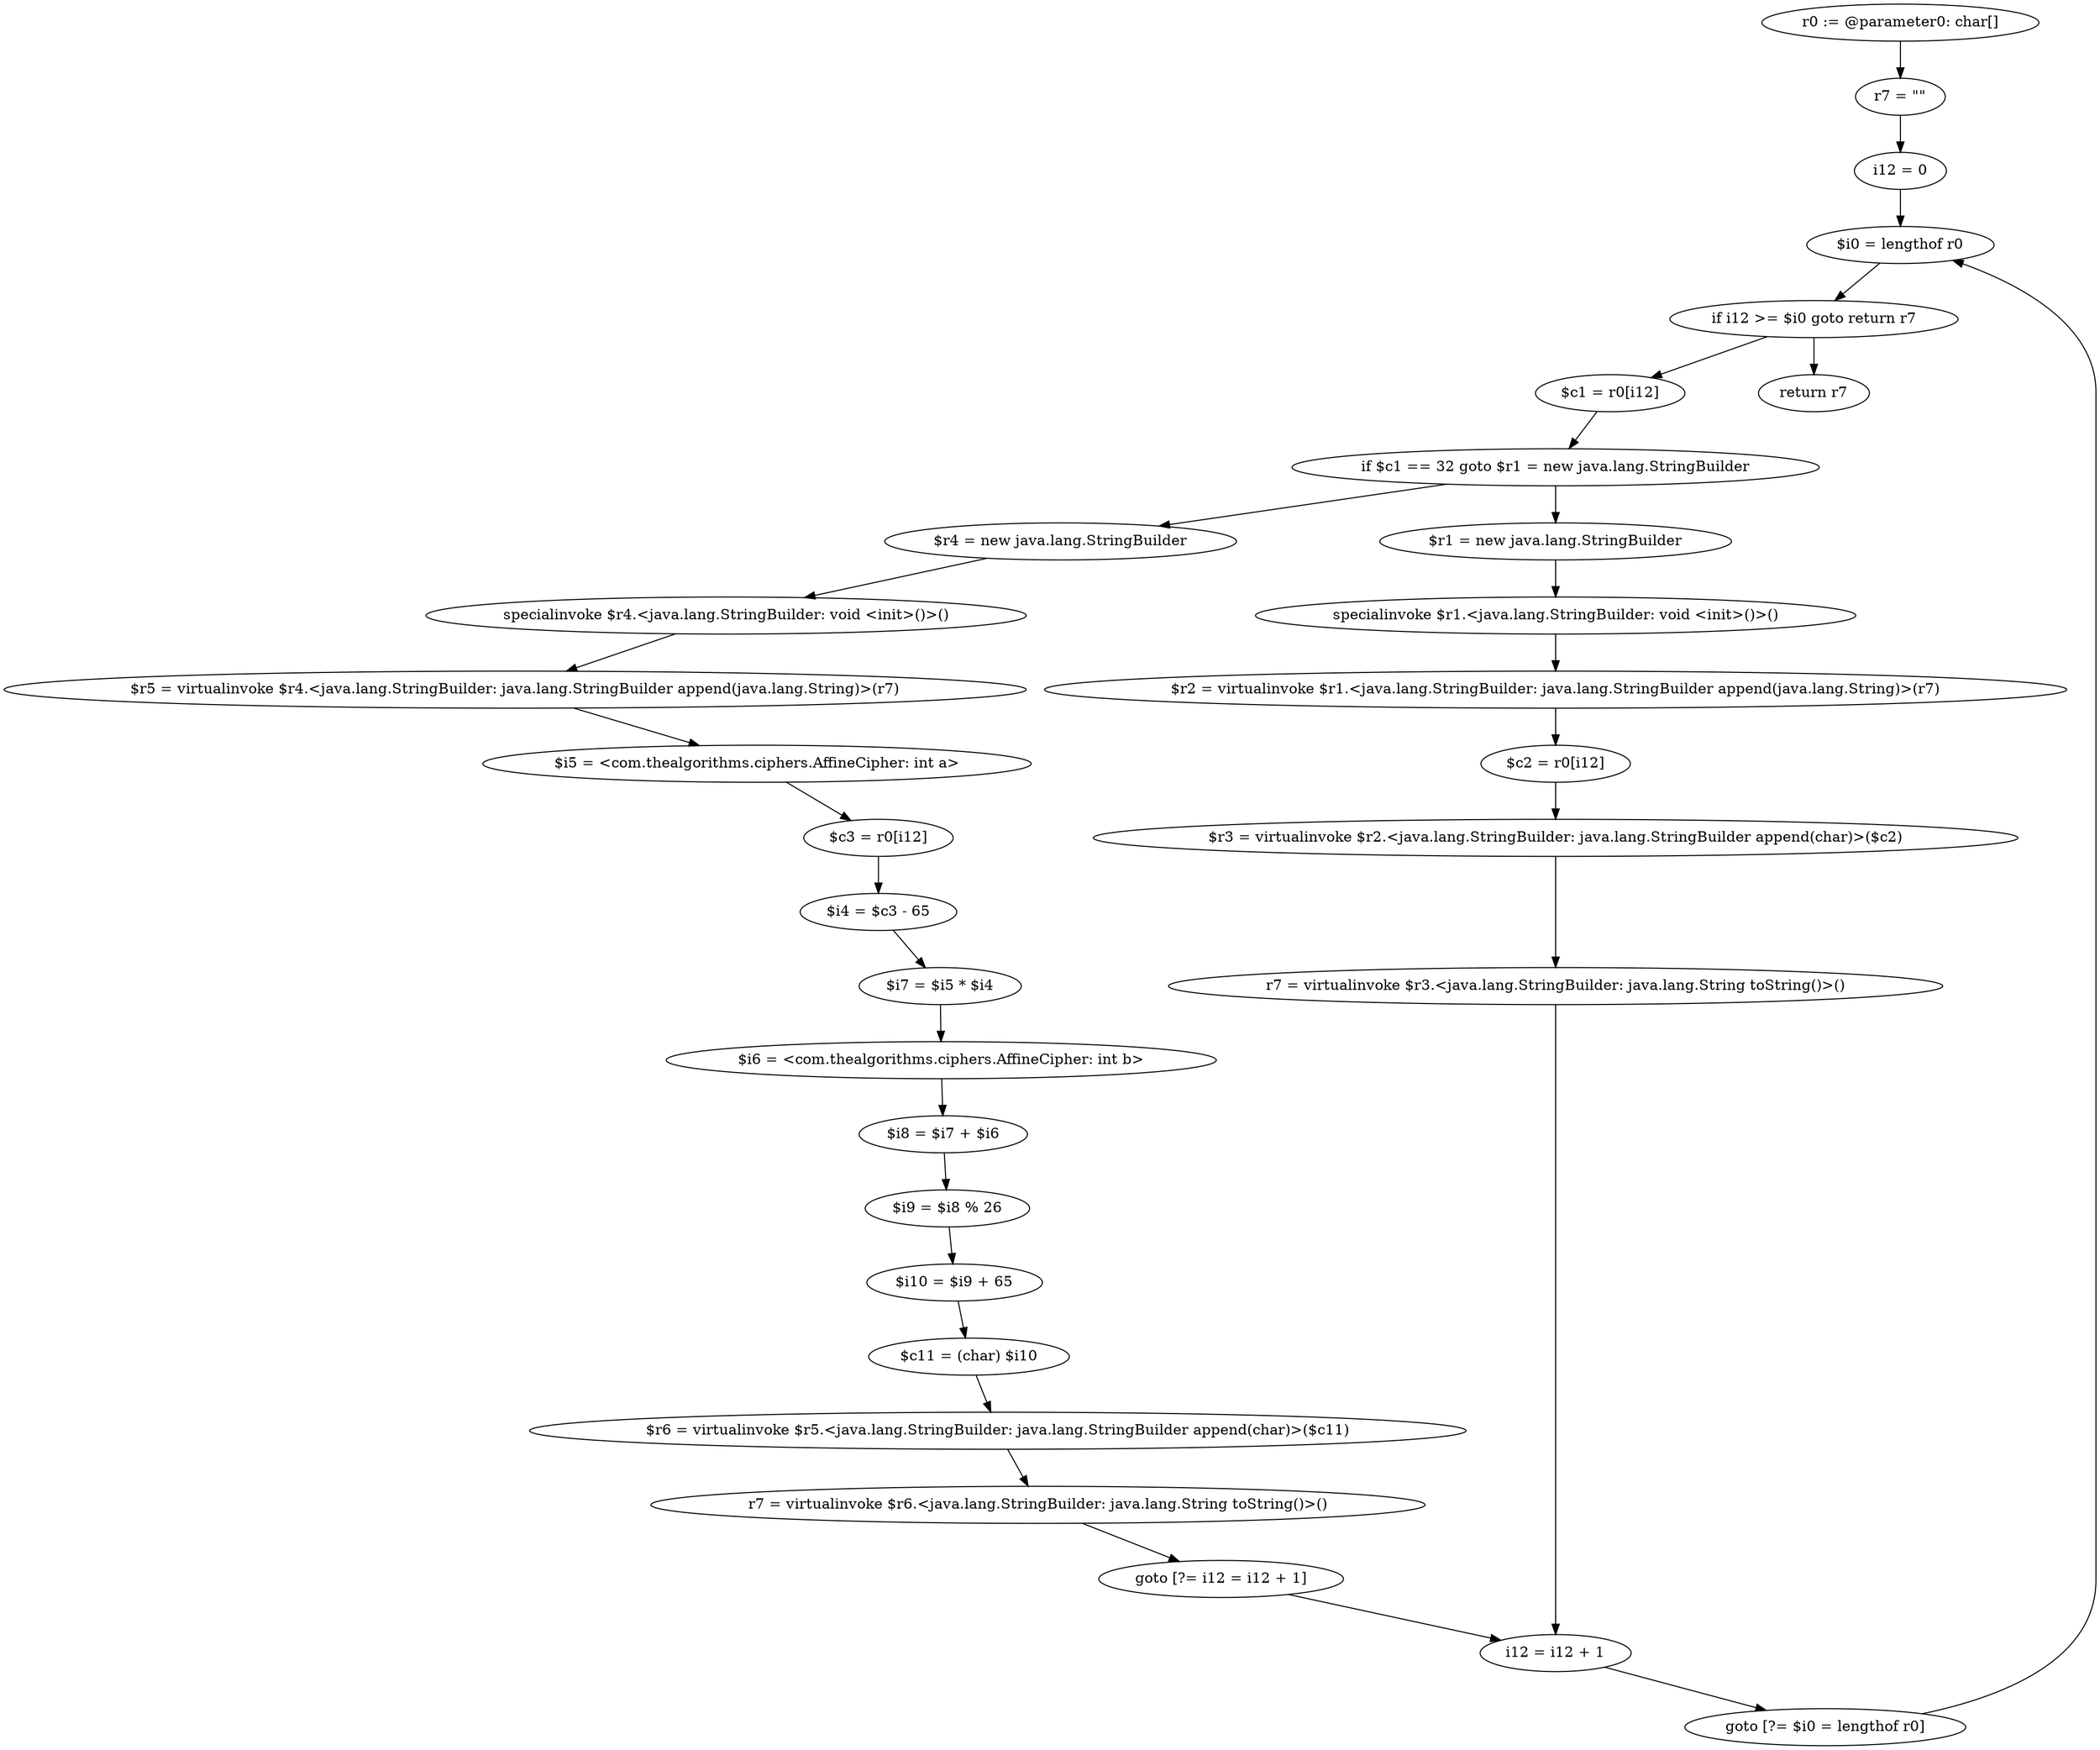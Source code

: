 digraph "unitGraph" {
    "r0 := @parameter0: char[]"
    "r7 = \"\""
    "i12 = 0"
    "$i0 = lengthof r0"
    "if i12 >= $i0 goto return r7"
    "$c1 = r0[i12]"
    "if $c1 == 32 goto $r1 = new java.lang.StringBuilder"
    "$r4 = new java.lang.StringBuilder"
    "specialinvoke $r4.<java.lang.StringBuilder: void <init>()>()"
    "$r5 = virtualinvoke $r4.<java.lang.StringBuilder: java.lang.StringBuilder append(java.lang.String)>(r7)"
    "$i5 = <com.thealgorithms.ciphers.AffineCipher: int a>"
    "$c3 = r0[i12]"
    "$i4 = $c3 - 65"
    "$i7 = $i5 * $i4"
    "$i6 = <com.thealgorithms.ciphers.AffineCipher: int b>"
    "$i8 = $i7 + $i6"
    "$i9 = $i8 % 26"
    "$i10 = $i9 + 65"
    "$c11 = (char) $i10"
    "$r6 = virtualinvoke $r5.<java.lang.StringBuilder: java.lang.StringBuilder append(char)>($c11)"
    "r7 = virtualinvoke $r6.<java.lang.StringBuilder: java.lang.String toString()>()"
    "goto [?= i12 = i12 + 1]"
    "$r1 = new java.lang.StringBuilder"
    "specialinvoke $r1.<java.lang.StringBuilder: void <init>()>()"
    "$r2 = virtualinvoke $r1.<java.lang.StringBuilder: java.lang.StringBuilder append(java.lang.String)>(r7)"
    "$c2 = r0[i12]"
    "$r3 = virtualinvoke $r2.<java.lang.StringBuilder: java.lang.StringBuilder append(char)>($c2)"
    "r7 = virtualinvoke $r3.<java.lang.StringBuilder: java.lang.String toString()>()"
    "i12 = i12 + 1"
    "goto [?= $i0 = lengthof r0]"
    "return r7"
    "r0 := @parameter0: char[]"->"r7 = \"\"";
    "r7 = \"\""->"i12 = 0";
    "i12 = 0"->"$i0 = lengthof r0";
    "$i0 = lengthof r0"->"if i12 >= $i0 goto return r7";
    "if i12 >= $i0 goto return r7"->"$c1 = r0[i12]";
    "if i12 >= $i0 goto return r7"->"return r7";
    "$c1 = r0[i12]"->"if $c1 == 32 goto $r1 = new java.lang.StringBuilder";
    "if $c1 == 32 goto $r1 = new java.lang.StringBuilder"->"$r4 = new java.lang.StringBuilder";
    "if $c1 == 32 goto $r1 = new java.lang.StringBuilder"->"$r1 = new java.lang.StringBuilder";
    "$r4 = new java.lang.StringBuilder"->"specialinvoke $r4.<java.lang.StringBuilder: void <init>()>()";
    "specialinvoke $r4.<java.lang.StringBuilder: void <init>()>()"->"$r5 = virtualinvoke $r4.<java.lang.StringBuilder: java.lang.StringBuilder append(java.lang.String)>(r7)";
    "$r5 = virtualinvoke $r4.<java.lang.StringBuilder: java.lang.StringBuilder append(java.lang.String)>(r7)"->"$i5 = <com.thealgorithms.ciphers.AffineCipher: int a>";
    "$i5 = <com.thealgorithms.ciphers.AffineCipher: int a>"->"$c3 = r0[i12]";
    "$c3 = r0[i12]"->"$i4 = $c3 - 65";
    "$i4 = $c3 - 65"->"$i7 = $i5 * $i4";
    "$i7 = $i5 * $i4"->"$i6 = <com.thealgorithms.ciphers.AffineCipher: int b>";
    "$i6 = <com.thealgorithms.ciphers.AffineCipher: int b>"->"$i8 = $i7 + $i6";
    "$i8 = $i7 + $i6"->"$i9 = $i8 % 26";
    "$i9 = $i8 % 26"->"$i10 = $i9 + 65";
    "$i10 = $i9 + 65"->"$c11 = (char) $i10";
    "$c11 = (char) $i10"->"$r6 = virtualinvoke $r5.<java.lang.StringBuilder: java.lang.StringBuilder append(char)>($c11)";
    "$r6 = virtualinvoke $r5.<java.lang.StringBuilder: java.lang.StringBuilder append(char)>($c11)"->"r7 = virtualinvoke $r6.<java.lang.StringBuilder: java.lang.String toString()>()";
    "r7 = virtualinvoke $r6.<java.lang.StringBuilder: java.lang.String toString()>()"->"goto [?= i12 = i12 + 1]";
    "goto [?= i12 = i12 + 1]"->"i12 = i12 + 1";
    "$r1 = new java.lang.StringBuilder"->"specialinvoke $r1.<java.lang.StringBuilder: void <init>()>()";
    "specialinvoke $r1.<java.lang.StringBuilder: void <init>()>()"->"$r2 = virtualinvoke $r1.<java.lang.StringBuilder: java.lang.StringBuilder append(java.lang.String)>(r7)";
    "$r2 = virtualinvoke $r1.<java.lang.StringBuilder: java.lang.StringBuilder append(java.lang.String)>(r7)"->"$c2 = r0[i12]";
    "$c2 = r0[i12]"->"$r3 = virtualinvoke $r2.<java.lang.StringBuilder: java.lang.StringBuilder append(char)>($c2)";
    "$r3 = virtualinvoke $r2.<java.lang.StringBuilder: java.lang.StringBuilder append(char)>($c2)"->"r7 = virtualinvoke $r3.<java.lang.StringBuilder: java.lang.String toString()>()";
    "r7 = virtualinvoke $r3.<java.lang.StringBuilder: java.lang.String toString()>()"->"i12 = i12 + 1";
    "i12 = i12 + 1"->"goto [?= $i0 = lengthof r0]";
    "goto [?= $i0 = lengthof r0]"->"$i0 = lengthof r0";
}
